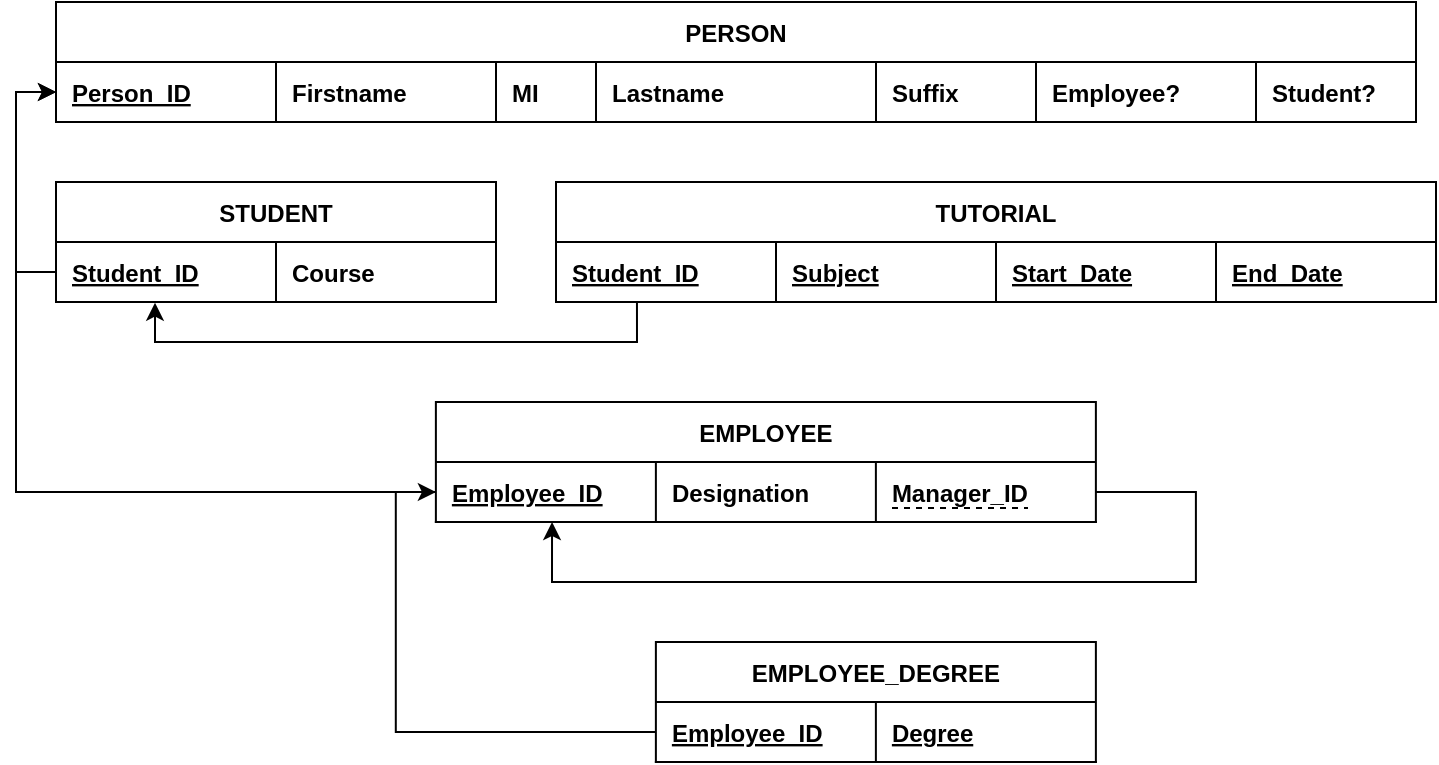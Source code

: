 <mxfile version="20.4.0" type="github">
  <diagram id="oe5VgihLxuZADbrR31hu" name="Page-1">
    <mxGraphModel dx="1021" dy="584" grid="1" gridSize="10" guides="1" tooltips="1" connect="1" arrows="1" fold="1" page="1" pageScale="1" pageWidth="850" pageHeight="1100" math="0" shadow="0">
      <root>
        <mxCell id="0" />
        <mxCell id="1" parent="0" />
        <mxCell id="n1rUkoJXlTz0dgtsr-8q-9" value="PERSON" style="shape=table;startSize=30;container=1;collapsible=1;childLayout=tableLayout;fixedRows=1;rowLines=0;fontStyle=1;align=center;resizeLast=1;" parent="1" vertex="1">
          <mxGeometry x="90" y="200" width="680" height="60" as="geometry" />
        </mxCell>
        <mxCell id="n1rUkoJXlTz0dgtsr-8q-10" value="" style="shape=tableRow;horizontal=0;startSize=0;swimlaneHead=0;swimlaneBody=0;fillColor=none;collapsible=0;dropTarget=0;points=[[0,0.5],[1,0.5]];portConstraint=eastwest;top=0;left=0;right=0;bottom=1;" parent="n1rUkoJXlTz0dgtsr-8q-9" vertex="1">
          <mxGeometry y="30" width="680" height="30" as="geometry" />
        </mxCell>
        <mxCell id="n1rUkoJXlTz0dgtsr-8q-12" value="Person_ID" style="shape=partialRectangle;connectable=0;fillColor=none;top=0;left=0;bottom=0;right=0;align=left;spacingLeft=6;fontStyle=5;overflow=hidden;" parent="n1rUkoJXlTz0dgtsr-8q-10" vertex="1">
          <mxGeometry width="110" height="30" as="geometry">
            <mxRectangle width="110" height="30" as="alternateBounds" />
          </mxGeometry>
        </mxCell>
        <mxCell id="n1rUkoJXlTz0dgtsr-8q-22" value="Firstname" style="shape=partialRectangle;connectable=0;fillColor=none;top=0;left=0;bottom=0;right=0;align=left;spacingLeft=6;fontStyle=1;overflow=hidden;" parent="n1rUkoJXlTz0dgtsr-8q-10" vertex="1">
          <mxGeometry x="110" width="110" height="30" as="geometry">
            <mxRectangle width="110" height="30" as="alternateBounds" />
          </mxGeometry>
        </mxCell>
        <mxCell id="n1rUkoJXlTz0dgtsr-8q-25" value="MI" style="shape=partialRectangle;connectable=0;fillColor=none;top=0;left=0;bottom=0;right=0;align=left;spacingLeft=6;fontStyle=1;overflow=hidden;" parent="n1rUkoJXlTz0dgtsr-8q-10" vertex="1">
          <mxGeometry x="220" width="50" height="30" as="geometry">
            <mxRectangle width="50" height="30" as="alternateBounds" />
          </mxGeometry>
        </mxCell>
        <mxCell id="n1rUkoJXlTz0dgtsr-8q-24" value="Lastname" style="shape=partialRectangle;connectable=0;fillColor=none;top=0;left=0;bottom=0;right=0;align=left;spacingLeft=6;fontStyle=1;overflow=hidden;" parent="n1rUkoJXlTz0dgtsr-8q-10" vertex="1">
          <mxGeometry x="270" width="140" height="30" as="geometry">
            <mxRectangle width="140" height="30" as="alternateBounds" />
          </mxGeometry>
        </mxCell>
        <mxCell id="n1rUkoJXlTz0dgtsr-8q-23" value="Suffix" style="shape=partialRectangle;connectable=0;fillColor=none;top=0;left=0;bottom=0;right=0;align=left;spacingLeft=6;fontStyle=1;overflow=hidden;" parent="n1rUkoJXlTz0dgtsr-8q-10" vertex="1">
          <mxGeometry x="410" width="80" height="30" as="geometry">
            <mxRectangle width="80" height="30" as="alternateBounds" />
          </mxGeometry>
        </mxCell>
        <mxCell id="n1rUkoJXlTz0dgtsr-8q-27" value="Employee?" style="shape=partialRectangle;connectable=0;fillColor=none;top=0;left=0;bottom=0;right=0;align=left;spacingLeft=6;fontStyle=1;overflow=hidden;" parent="n1rUkoJXlTz0dgtsr-8q-10" vertex="1">
          <mxGeometry x="490" width="110" height="30" as="geometry">
            <mxRectangle width="110" height="30" as="alternateBounds" />
          </mxGeometry>
        </mxCell>
        <mxCell id="n1rUkoJXlTz0dgtsr-8q-26" value="Student?" style="shape=partialRectangle;connectable=0;fillColor=none;top=0;left=0;bottom=0;right=0;align=left;spacingLeft=6;fontStyle=1;overflow=hidden;" parent="n1rUkoJXlTz0dgtsr-8q-10" vertex="1">
          <mxGeometry x="600" width="80" height="30" as="geometry">
            <mxRectangle width="80" height="30" as="alternateBounds" />
          </mxGeometry>
        </mxCell>
        <mxCell id="n1rUkoJXlTz0dgtsr-8q-28" value="STUDENT" style="shape=table;startSize=30;container=1;collapsible=1;childLayout=tableLayout;fixedRows=1;rowLines=0;fontStyle=1;align=center;resizeLast=1;" parent="1" vertex="1">
          <mxGeometry x="90" y="290" width="220" height="60" as="geometry" />
        </mxCell>
        <mxCell id="n1rUkoJXlTz0dgtsr-8q-29" value="" style="shape=tableRow;horizontal=0;startSize=0;swimlaneHead=0;swimlaneBody=0;fillColor=none;collapsible=0;dropTarget=0;points=[[0,0.5],[1,0.5]];portConstraint=eastwest;top=0;left=0;right=0;bottom=1;" parent="n1rUkoJXlTz0dgtsr-8q-28" vertex="1">
          <mxGeometry y="30" width="220" height="30" as="geometry" />
        </mxCell>
        <mxCell id="n1rUkoJXlTz0dgtsr-8q-30" value="Student_ID" style="shape=partialRectangle;connectable=0;fillColor=none;top=0;left=0;bottom=0;right=0;align=left;spacingLeft=6;fontStyle=5;overflow=hidden;" parent="n1rUkoJXlTz0dgtsr-8q-29" vertex="1">
          <mxGeometry width="110" height="30" as="geometry">
            <mxRectangle width="110" height="30" as="alternateBounds" />
          </mxGeometry>
        </mxCell>
        <mxCell id="n1rUkoJXlTz0dgtsr-8q-37" value="Course" style="shape=partialRectangle;connectable=0;fillColor=none;top=0;left=0;bottom=0;right=0;align=left;spacingLeft=6;fontStyle=1;overflow=hidden;" parent="n1rUkoJXlTz0dgtsr-8q-29" vertex="1">
          <mxGeometry x="110" width="110" height="30" as="geometry">
            <mxRectangle width="110" height="30" as="alternateBounds" />
          </mxGeometry>
        </mxCell>
        <mxCell id="n1rUkoJXlTz0dgtsr-8q-41" value="EMPLOYEE" style="shape=table;startSize=30;container=1;collapsible=1;childLayout=tableLayout;fixedRows=1;rowLines=0;fontStyle=1;align=center;resizeLast=1;" parent="1" vertex="1">
          <mxGeometry x="279.94" y="400" width="330" height="60" as="geometry" />
        </mxCell>
        <mxCell id="n1rUkoJXlTz0dgtsr-8q-42" value="" style="shape=tableRow;horizontal=0;startSize=0;swimlaneHead=0;swimlaneBody=0;fillColor=none;collapsible=0;dropTarget=0;points=[[0,0.5],[1,0.5]];portConstraint=eastwest;top=0;left=0;right=0;bottom=1;" parent="n1rUkoJXlTz0dgtsr-8q-41" vertex="1">
          <mxGeometry y="30" width="330" height="30" as="geometry" />
        </mxCell>
        <mxCell id="nSsIziy66DCkIL3MeIK9-5" value="Employee_ID" style="shape=partialRectangle;connectable=0;fillColor=none;top=0;left=0;bottom=0;right=0;align=left;spacingLeft=6;fontStyle=5;overflow=hidden;" vertex="1" parent="n1rUkoJXlTz0dgtsr-8q-42">
          <mxGeometry width="110" height="30" as="geometry">
            <mxRectangle width="110" height="30" as="alternateBounds" />
          </mxGeometry>
        </mxCell>
        <mxCell id="n1rUkoJXlTz0dgtsr-8q-43" value="Designation" style="shape=partialRectangle;connectable=0;fillColor=none;top=0;left=0;bottom=0;right=0;align=left;spacingLeft=6;fontStyle=1;overflow=hidden;" parent="n1rUkoJXlTz0dgtsr-8q-42" vertex="1">
          <mxGeometry x="110" width="110" height="30" as="geometry">
            <mxRectangle width="110" height="30" as="alternateBounds" />
          </mxGeometry>
        </mxCell>
        <mxCell id="n1rUkoJXlTz0dgtsr-8q-48" value="Manager_ID" style="shape=partialRectangle;connectable=0;fillColor=none;top=0;left=0;bottom=0;right=0;align=left;spacingLeft=6;fontStyle=1;overflow=hidden;" parent="n1rUkoJXlTz0dgtsr-8q-42" vertex="1">
          <mxGeometry x="220" width="110" height="30" as="geometry">
            <mxRectangle width="110" height="30" as="alternateBounds" />
          </mxGeometry>
        </mxCell>
        <mxCell id="nSsIziy66DCkIL3MeIK9-15" style="edgeStyle=orthogonalEdgeStyle;rounded=0;orthogonalLoop=1;jettySize=auto;html=1;entryX=0.176;entryY=1;entryDx=0;entryDy=0;entryPerimeter=0;" edge="1" parent="n1rUkoJXlTz0dgtsr-8q-41" source="n1rUkoJXlTz0dgtsr-8q-42" target="n1rUkoJXlTz0dgtsr-8q-42">
          <mxGeometry relative="1" as="geometry">
            <mxPoint x="60" y="70" as="targetPoint" />
            <Array as="points">
              <mxPoint x="380" y="45" />
              <mxPoint x="380" y="90" />
              <mxPoint x="58" y="90" />
            </Array>
          </mxGeometry>
        </mxCell>
        <mxCell id="n1rUkoJXlTz0dgtsr-8q-49" style="edgeStyle=orthogonalEdgeStyle;rounded=0;orthogonalLoop=1;jettySize=auto;html=1;exitX=0;exitY=0.5;exitDx=0;exitDy=0;" parent="1" source="n1rUkoJXlTz0dgtsr-8q-29" target="n1rUkoJXlTz0dgtsr-8q-10" edge="1">
          <mxGeometry relative="1" as="geometry" />
        </mxCell>
        <mxCell id="nSsIziy66DCkIL3MeIK9-1" value="EMPLOYEE_DEGREE" style="shape=table;startSize=30;container=1;collapsible=1;childLayout=tableLayout;fixedRows=1;rowLines=0;fontStyle=1;align=center;resizeLast=1;" vertex="1" parent="1">
          <mxGeometry x="389.94" y="520" width="220" height="60" as="geometry" />
        </mxCell>
        <mxCell id="nSsIziy66DCkIL3MeIK9-2" value="" style="shape=tableRow;horizontal=0;startSize=0;swimlaneHead=0;swimlaneBody=0;fillColor=none;collapsible=0;dropTarget=0;points=[[0,0.5],[1,0.5]];portConstraint=eastwest;top=0;left=0;right=0;bottom=1;" vertex="1" parent="nSsIziy66DCkIL3MeIK9-1">
          <mxGeometry y="30" width="220" height="30" as="geometry" />
        </mxCell>
        <mxCell id="nSsIziy66DCkIL3MeIK9-3" value="Employee_ID" style="shape=partialRectangle;connectable=0;fillColor=none;top=0;left=0;bottom=0;right=0;align=left;spacingLeft=6;fontStyle=5;overflow=hidden;" vertex="1" parent="nSsIziy66DCkIL3MeIK9-2">
          <mxGeometry width="110" height="30" as="geometry">
            <mxRectangle width="110" height="30" as="alternateBounds" />
          </mxGeometry>
        </mxCell>
        <mxCell id="nSsIziy66DCkIL3MeIK9-4" value="Degree" style="shape=partialRectangle;connectable=0;fillColor=none;top=0;left=0;bottom=0;right=0;align=left;spacingLeft=6;fontStyle=5;overflow=hidden;" vertex="1" parent="nSsIziy66DCkIL3MeIK9-2">
          <mxGeometry x="110" width="110" height="30" as="geometry">
            <mxRectangle width="110" height="30" as="alternateBounds" />
          </mxGeometry>
        </mxCell>
        <mxCell id="nSsIziy66DCkIL3MeIK9-6" value="TUTORIAL" style="shape=table;startSize=30;container=1;collapsible=1;childLayout=tableLayout;fixedRows=1;rowLines=0;fontStyle=1;align=center;resizeLast=1;" vertex="1" parent="1">
          <mxGeometry x="340" y="290" width="440" height="60" as="geometry" />
        </mxCell>
        <mxCell id="nSsIziy66DCkIL3MeIK9-7" value="" style="shape=tableRow;horizontal=0;startSize=0;swimlaneHead=0;swimlaneBody=0;fillColor=none;collapsible=0;dropTarget=0;points=[[0,0.5],[1,0.5]];portConstraint=eastwest;top=0;left=0;right=0;bottom=1;" vertex="1" parent="nSsIziy66DCkIL3MeIK9-6">
          <mxGeometry y="30" width="440" height="30" as="geometry" />
        </mxCell>
        <mxCell id="nSsIziy66DCkIL3MeIK9-16" value="Student_ID" style="shape=partialRectangle;connectable=0;fillColor=none;top=0;left=0;bottom=0;right=0;align=left;spacingLeft=6;fontStyle=5;overflow=hidden;" vertex="1" parent="nSsIziy66DCkIL3MeIK9-7">
          <mxGeometry width="110" height="30" as="geometry">
            <mxRectangle width="110" height="30" as="alternateBounds" />
          </mxGeometry>
        </mxCell>
        <mxCell id="nSsIziy66DCkIL3MeIK9-10" value="Subject" style="shape=partialRectangle;connectable=0;fillColor=none;top=0;left=0;bottom=0;right=0;align=left;spacingLeft=6;fontStyle=5;overflow=hidden;" vertex="1" parent="nSsIziy66DCkIL3MeIK9-7">
          <mxGeometry x="110" width="110" height="30" as="geometry">
            <mxRectangle width="110" height="30" as="alternateBounds" />
          </mxGeometry>
        </mxCell>
        <mxCell id="nSsIziy66DCkIL3MeIK9-11" value="Start_Date" style="shape=partialRectangle;connectable=0;fillColor=none;top=0;left=0;bottom=0;right=0;align=left;spacingLeft=6;fontStyle=5;overflow=hidden;" vertex="1" parent="nSsIziy66DCkIL3MeIK9-7">
          <mxGeometry x="220" width="110" height="30" as="geometry">
            <mxRectangle width="110" height="30" as="alternateBounds" />
          </mxGeometry>
        </mxCell>
        <mxCell id="nSsIziy66DCkIL3MeIK9-12" value="End_Date" style="shape=partialRectangle;connectable=0;fillColor=none;top=0;left=0;bottom=0;right=0;align=left;spacingLeft=6;fontStyle=5;overflow=hidden;" vertex="1" parent="nSsIziy66DCkIL3MeIK9-7">
          <mxGeometry x="330" width="110" height="30" as="geometry">
            <mxRectangle width="110" height="30" as="alternateBounds" />
          </mxGeometry>
        </mxCell>
        <mxCell id="nSsIziy66DCkIL3MeIK9-14" style="edgeStyle=orthogonalEdgeStyle;rounded=0;orthogonalLoop=1;jettySize=auto;html=1;entryX=0;entryY=0.5;entryDx=0;entryDy=0;" edge="1" parent="1" source="nSsIziy66DCkIL3MeIK9-2" target="n1rUkoJXlTz0dgtsr-8q-42">
          <mxGeometry relative="1" as="geometry" />
        </mxCell>
        <mxCell id="nSsIziy66DCkIL3MeIK9-17" style="edgeStyle=orthogonalEdgeStyle;rounded=0;orthogonalLoop=1;jettySize=auto;html=1;entryX=0.225;entryY=1.011;entryDx=0;entryDy=0;entryPerimeter=0;exitX=0.092;exitY=0.983;exitDx=0;exitDy=0;exitPerimeter=0;" edge="1" parent="1" source="nSsIziy66DCkIL3MeIK9-7" target="n1rUkoJXlTz0dgtsr-8q-29">
          <mxGeometry relative="1" as="geometry" />
        </mxCell>
        <mxCell id="nSsIziy66DCkIL3MeIK9-18" style="edgeStyle=orthogonalEdgeStyle;rounded=0;orthogonalLoop=1;jettySize=auto;html=1;entryX=0;entryY=0.5;entryDx=0;entryDy=0;" edge="1" parent="1" source="n1rUkoJXlTz0dgtsr-8q-42" target="n1rUkoJXlTz0dgtsr-8q-10">
          <mxGeometry relative="1" as="geometry" />
        </mxCell>
        <mxCell id="nSsIziy66DCkIL3MeIK9-19" value="" style="endArrow=none;dashed=1;html=1;rounded=0;" edge="1" parent="1">
          <mxGeometry width="50" height="50" relative="1" as="geometry">
            <mxPoint x="508" y="453" as="sourcePoint" />
            <mxPoint x="576" y="453" as="targetPoint" />
          </mxGeometry>
        </mxCell>
      </root>
    </mxGraphModel>
  </diagram>
</mxfile>
